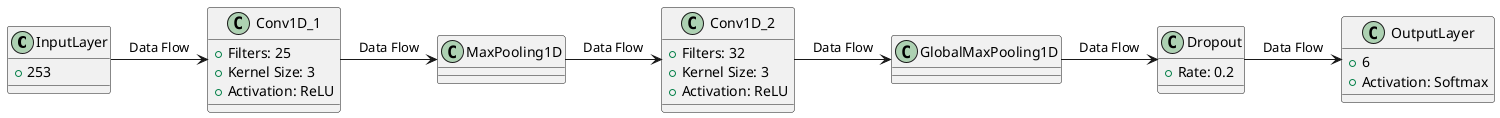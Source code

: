 @startuml

class InputLayer {
    +253
}

class Conv1D_1 {
    +Filters: 25
    +Kernel Size: 3
    +Activation: ReLU
}

class MaxPooling1D {
}
class Conv1D_2 {
    +Filters: 32
    +Kernel Size: 3
    +Activation: ReLU
}

class GlobalMaxPooling1D {
}


class Dropout {
    +Rate: 0.2
}

class OutputLayer {
    + 6
    +Activation: Softmax
}

InputLayer -right-> Conv1D_1 : "Data Flow"
Conv1D_1 -right-> MaxPooling1D : "Data Flow"
MaxPooling1D -right-> Conv1D_2 : "Data Flow"
Conv1D_2 -right-> GlobalMaxPooling1D : "Data Flow"
GlobalMaxPooling1D -right-> Dropout : "Data Flow"
Dropout -right-> OutputLayer : "Data Flow"

@enduml

